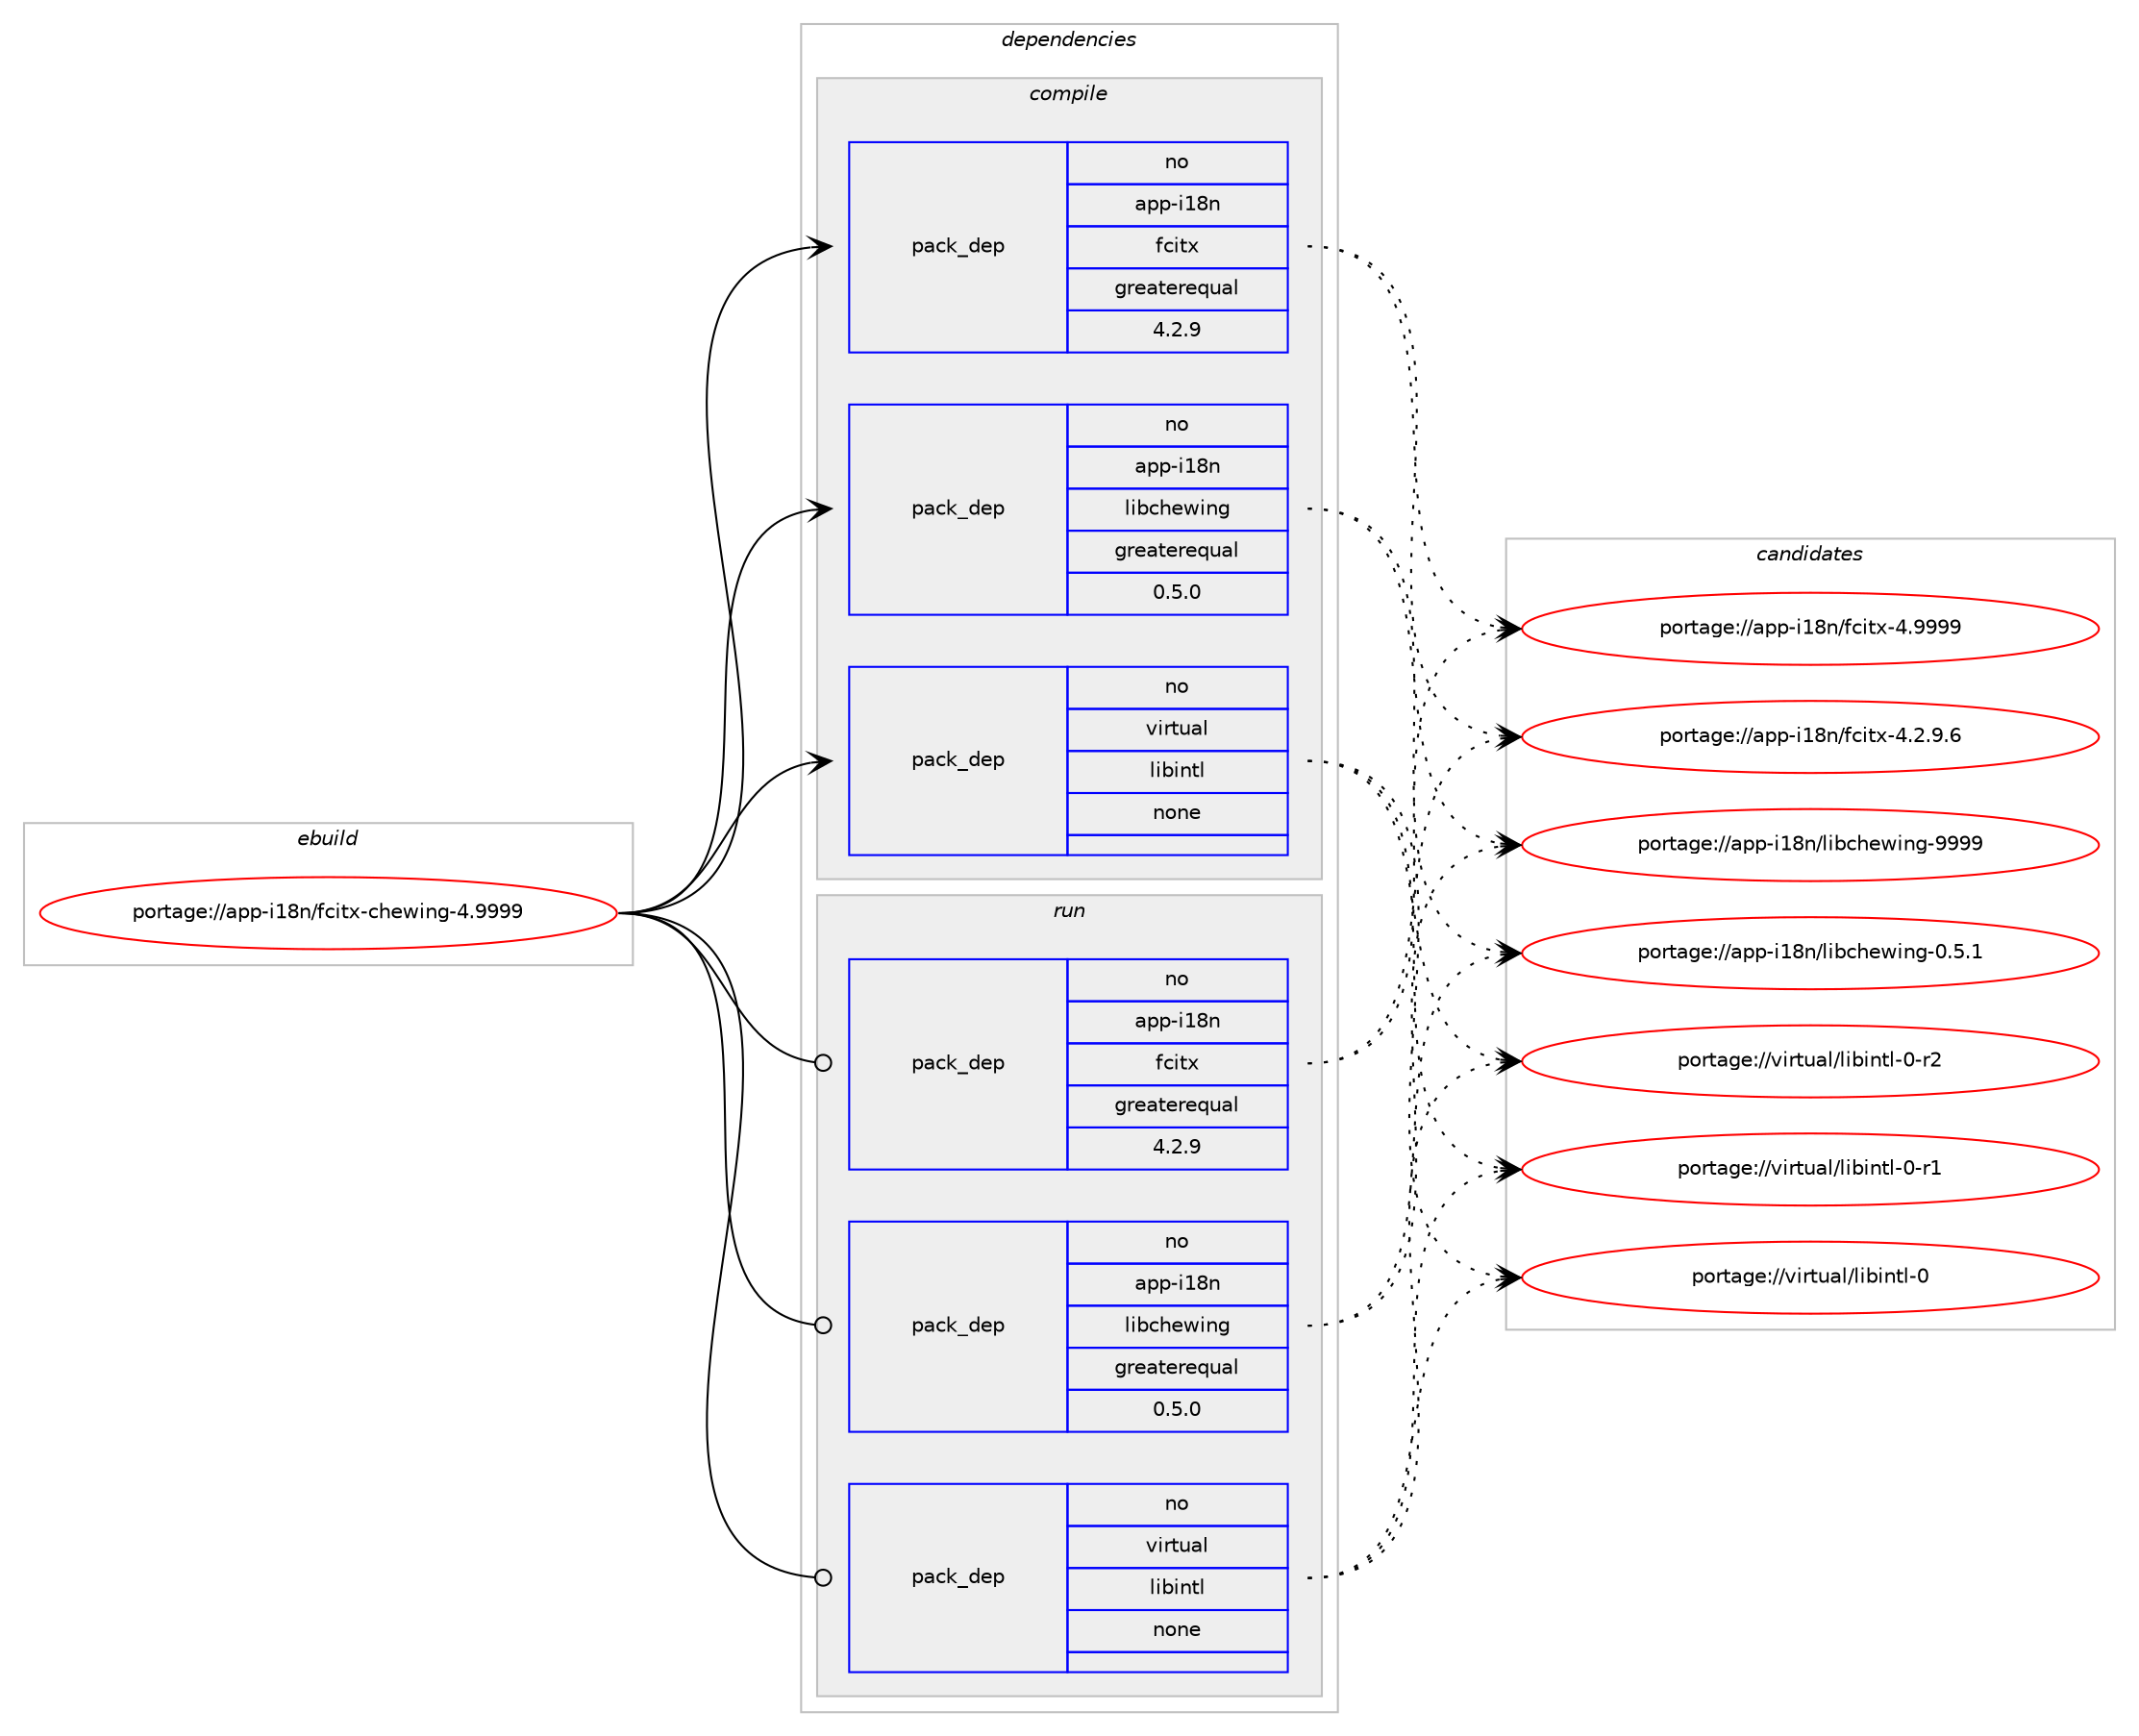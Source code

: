 digraph prolog {

# *************
# Graph options
# *************

newrank=true;
concentrate=true;
compound=true;
graph [rankdir=LR,fontname=Helvetica,fontsize=10,ranksep=1.5];#, ranksep=2.5, nodesep=0.2];
edge  [arrowhead=vee];
node  [fontname=Helvetica,fontsize=10];

# **********
# The ebuild
# **********

subgraph cluster_leftcol {
color=gray;
rank=same;
label=<<i>ebuild</i>>;
id [label="portage://app-i18n/fcitx-chewing-4.9999", color=red, width=4, href="../app-i18n/fcitx-chewing-4.9999.svg"];
}

# ****************
# The dependencies
# ****************

subgraph cluster_midcol {
color=gray;
label=<<i>dependencies</i>>;
subgraph cluster_compile {
fillcolor="#eeeeee";
style=filled;
label=<<i>compile</i>>;
subgraph pack465856 {
dependency619168 [label=<<TABLE BORDER="0" CELLBORDER="1" CELLSPACING="0" CELLPADDING="4" WIDTH="220"><TR><TD ROWSPAN="6" CELLPADDING="30">pack_dep</TD></TR><TR><TD WIDTH="110">no</TD></TR><TR><TD>app-i18n</TD></TR><TR><TD>fcitx</TD></TR><TR><TD>greaterequal</TD></TR><TR><TD>4.2.9</TD></TR></TABLE>>, shape=none, color=blue];
}
id:e -> dependency619168:w [weight=20,style="solid",arrowhead="vee"];
subgraph pack465857 {
dependency619169 [label=<<TABLE BORDER="0" CELLBORDER="1" CELLSPACING="0" CELLPADDING="4" WIDTH="220"><TR><TD ROWSPAN="6" CELLPADDING="30">pack_dep</TD></TR><TR><TD WIDTH="110">no</TD></TR><TR><TD>app-i18n</TD></TR><TR><TD>libchewing</TD></TR><TR><TD>greaterequal</TD></TR><TR><TD>0.5.0</TD></TR></TABLE>>, shape=none, color=blue];
}
id:e -> dependency619169:w [weight=20,style="solid",arrowhead="vee"];
subgraph pack465858 {
dependency619170 [label=<<TABLE BORDER="0" CELLBORDER="1" CELLSPACING="0" CELLPADDING="4" WIDTH="220"><TR><TD ROWSPAN="6" CELLPADDING="30">pack_dep</TD></TR><TR><TD WIDTH="110">no</TD></TR><TR><TD>virtual</TD></TR><TR><TD>libintl</TD></TR><TR><TD>none</TD></TR><TR><TD></TD></TR></TABLE>>, shape=none, color=blue];
}
id:e -> dependency619170:w [weight=20,style="solid",arrowhead="vee"];
}
subgraph cluster_compileandrun {
fillcolor="#eeeeee";
style=filled;
label=<<i>compile and run</i>>;
}
subgraph cluster_run {
fillcolor="#eeeeee";
style=filled;
label=<<i>run</i>>;
subgraph pack465859 {
dependency619171 [label=<<TABLE BORDER="0" CELLBORDER="1" CELLSPACING="0" CELLPADDING="4" WIDTH="220"><TR><TD ROWSPAN="6" CELLPADDING="30">pack_dep</TD></TR><TR><TD WIDTH="110">no</TD></TR><TR><TD>app-i18n</TD></TR><TR><TD>fcitx</TD></TR><TR><TD>greaterequal</TD></TR><TR><TD>4.2.9</TD></TR></TABLE>>, shape=none, color=blue];
}
id:e -> dependency619171:w [weight=20,style="solid",arrowhead="odot"];
subgraph pack465860 {
dependency619172 [label=<<TABLE BORDER="0" CELLBORDER="1" CELLSPACING="0" CELLPADDING="4" WIDTH="220"><TR><TD ROWSPAN="6" CELLPADDING="30">pack_dep</TD></TR><TR><TD WIDTH="110">no</TD></TR><TR><TD>app-i18n</TD></TR><TR><TD>libchewing</TD></TR><TR><TD>greaterequal</TD></TR><TR><TD>0.5.0</TD></TR></TABLE>>, shape=none, color=blue];
}
id:e -> dependency619172:w [weight=20,style="solid",arrowhead="odot"];
subgraph pack465861 {
dependency619173 [label=<<TABLE BORDER="0" CELLBORDER="1" CELLSPACING="0" CELLPADDING="4" WIDTH="220"><TR><TD ROWSPAN="6" CELLPADDING="30">pack_dep</TD></TR><TR><TD WIDTH="110">no</TD></TR><TR><TD>virtual</TD></TR><TR><TD>libintl</TD></TR><TR><TD>none</TD></TR><TR><TD></TD></TR></TABLE>>, shape=none, color=blue];
}
id:e -> dependency619173:w [weight=20,style="solid",arrowhead="odot"];
}
}

# **************
# The candidates
# **************

subgraph cluster_choices {
rank=same;
color=gray;
label=<<i>candidates</i>>;

subgraph choice465856 {
color=black;
nodesep=1;
choice97112112451054956110471029910511612045524657575757 [label="portage://app-i18n/fcitx-4.9999", color=red, width=4,href="../app-i18n/fcitx-4.9999.svg"];
choice9711211245105495611047102991051161204552465046574654 [label="portage://app-i18n/fcitx-4.2.9.6", color=red, width=4,href="../app-i18n/fcitx-4.2.9.6.svg"];
dependency619168:e -> choice97112112451054956110471029910511612045524657575757:w [style=dotted,weight="100"];
dependency619168:e -> choice9711211245105495611047102991051161204552465046574654:w [style=dotted,weight="100"];
}
subgraph choice465857 {
color=black;
nodesep=1;
choice971121124510549561104710810598991041011191051101034557575757 [label="portage://app-i18n/libchewing-9999", color=red, width=4,href="../app-i18n/libchewing-9999.svg"];
choice97112112451054956110471081059899104101119105110103454846534649 [label="portage://app-i18n/libchewing-0.5.1", color=red, width=4,href="../app-i18n/libchewing-0.5.1.svg"];
dependency619169:e -> choice971121124510549561104710810598991041011191051101034557575757:w [style=dotted,weight="100"];
dependency619169:e -> choice97112112451054956110471081059899104101119105110103454846534649:w [style=dotted,weight="100"];
}
subgraph choice465858 {
color=black;
nodesep=1;
choice11810511411611797108471081059810511011610845484511450 [label="portage://virtual/libintl-0-r2", color=red, width=4,href="../virtual/libintl-0-r2.svg"];
choice11810511411611797108471081059810511011610845484511449 [label="portage://virtual/libintl-0-r1", color=red, width=4,href="../virtual/libintl-0-r1.svg"];
choice1181051141161179710847108105981051101161084548 [label="portage://virtual/libintl-0", color=red, width=4,href="../virtual/libintl-0.svg"];
dependency619170:e -> choice11810511411611797108471081059810511011610845484511450:w [style=dotted,weight="100"];
dependency619170:e -> choice11810511411611797108471081059810511011610845484511449:w [style=dotted,weight="100"];
dependency619170:e -> choice1181051141161179710847108105981051101161084548:w [style=dotted,weight="100"];
}
subgraph choice465859 {
color=black;
nodesep=1;
choice97112112451054956110471029910511612045524657575757 [label="portage://app-i18n/fcitx-4.9999", color=red, width=4,href="../app-i18n/fcitx-4.9999.svg"];
choice9711211245105495611047102991051161204552465046574654 [label="portage://app-i18n/fcitx-4.2.9.6", color=red, width=4,href="../app-i18n/fcitx-4.2.9.6.svg"];
dependency619171:e -> choice97112112451054956110471029910511612045524657575757:w [style=dotted,weight="100"];
dependency619171:e -> choice9711211245105495611047102991051161204552465046574654:w [style=dotted,weight="100"];
}
subgraph choice465860 {
color=black;
nodesep=1;
choice971121124510549561104710810598991041011191051101034557575757 [label="portage://app-i18n/libchewing-9999", color=red, width=4,href="../app-i18n/libchewing-9999.svg"];
choice97112112451054956110471081059899104101119105110103454846534649 [label="portage://app-i18n/libchewing-0.5.1", color=red, width=4,href="../app-i18n/libchewing-0.5.1.svg"];
dependency619172:e -> choice971121124510549561104710810598991041011191051101034557575757:w [style=dotted,weight="100"];
dependency619172:e -> choice97112112451054956110471081059899104101119105110103454846534649:w [style=dotted,weight="100"];
}
subgraph choice465861 {
color=black;
nodesep=1;
choice11810511411611797108471081059810511011610845484511450 [label="portage://virtual/libintl-0-r2", color=red, width=4,href="../virtual/libintl-0-r2.svg"];
choice11810511411611797108471081059810511011610845484511449 [label="portage://virtual/libintl-0-r1", color=red, width=4,href="../virtual/libintl-0-r1.svg"];
choice1181051141161179710847108105981051101161084548 [label="portage://virtual/libintl-0", color=red, width=4,href="../virtual/libintl-0.svg"];
dependency619173:e -> choice11810511411611797108471081059810511011610845484511450:w [style=dotted,weight="100"];
dependency619173:e -> choice11810511411611797108471081059810511011610845484511449:w [style=dotted,weight="100"];
dependency619173:e -> choice1181051141161179710847108105981051101161084548:w [style=dotted,weight="100"];
}
}

}
